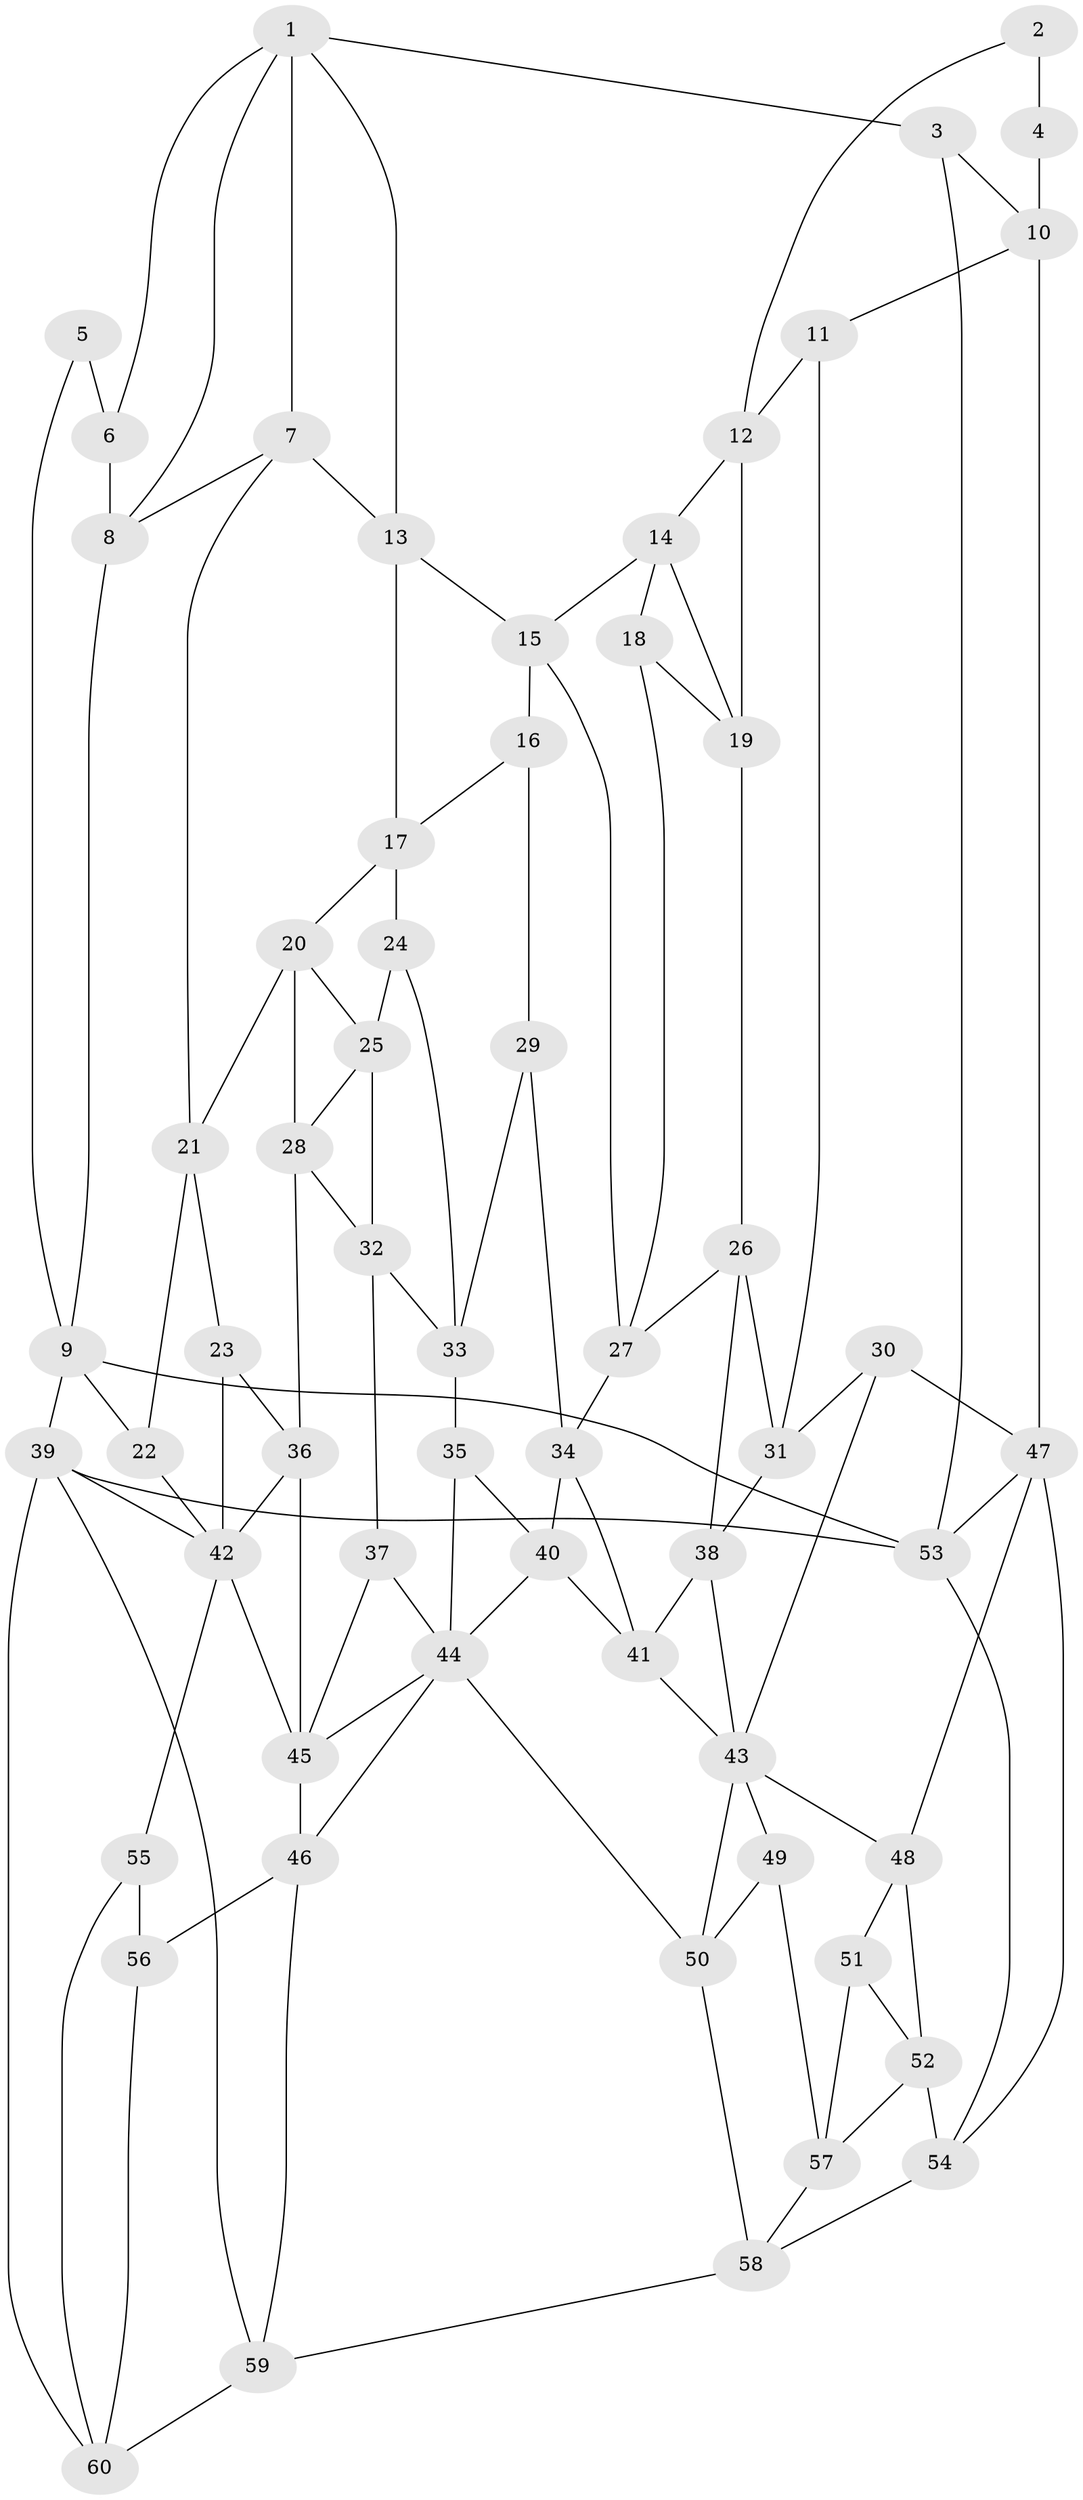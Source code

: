 // original degree distribution, {3: 0.016666666666666666, 5: 0.5333333333333333, 4: 0.23333333333333334, 6: 0.21666666666666667}
// Generated by graph-tools (version 1.1) at 2025/27/03/09/25 03:27:08]
// undirected, 60 vertices, 115 edges
graph export_dot {
graph [start="1"]
  node [color=gray90,style=filled];
  1;
  2;
  3;
  4;
  5;
  6;
  7;
  8;
  9;
  10;
  11;
  12;
  13;
  14;
  15;
  16;
  17;
  18;
  19;
  20;
  21;
  22;
  23;
  24;
  25;
  26;
  27;
  28;
  29;
  30;
  31;
  32;
  33;
  34;
  35;
  36;
  37;
  38;
  39;
  40;
  41;
  42;
  43;
  44;
  45;
  46;
  47;
  48;
  49;
  50;
  51;
  52;
  53;
  54;
  55;
  56;
  57;
  58;
  59;
  60;
  1 -- 3 [weight=1.0];
  1 -- 6 [weight=1.0];
  1 -- 7 [weight=1.0];
  1 -- 8 [weight=1.0];
  1 -- 13 [weight=1.0];
  2 -- 4 [weight=2.0];
  2 -- 12 [weight=1.0];
  3 -- 10 [weight=1.0];
  3 -- 53 [weight=1.0];
  4 -- 10 [weight=1.0];
  5 -- 6 [weight=2.0];
  5 -- 9 [weight=1.0];
  6 -- 8 [weight=1.0];
  7 -- 8 [weight=1.0];
  7 -- 13 [weight=1.0];
  7 -- 21 [weight=1.0];
  8 -- 9 [weight=1.0];
  9 -- 22 [weight=1.0];
  9 -- 39 [weight=1.0];
  9 -- 53 [weight=1.0];
  10 -- 11 [weight=1.0];
  10 -- 47 [weight=1.0];
  11 -- 12 [weight=1.0];
  11 -- 31 [weight=1.0];
  12 -- 14 [weight=1.0];
  12 -- 19 [weight=1.0];
  13 -- 15 [weight=1.0];
  13 -- 17 [weight=1.0];
  14 -- 15 [weight=1.0];
  14 -- 18 [weight=1.0];
  14 -- 19 [weight=1.0];
  15 -- 16 [weight=1.0];
  15 -- 27 [weight=1.0];
  16 -- 17 [weight=1.0];
  16 -- 29 [weight=2.0];
  17 -- 20 [weight=1.0];
  17 -- 24 [weight=1.0];
  18 -- 19 [weight=1.0];
  18 -- 27 [weight=1.0];
  19 -- 26 [weight=1.0];
  20 -- 21 [weight=1.0];
  20 -- 25 [weight=1.0];
  20 -- 28 [weight=1.0];
  21 -- 22 [weight=1.0];
  21 -- 23 [weight=1.0];
  22 -- 42 [weight=1.0];
  23 -- 36 [weight=1.0];
  23 -- 42 [weight=1.0];
  24 -- 25 [weight=1.0];
  24 -- 33 [weight=1.0];
  25 -- 28 [weight=1.0];
  25 -- 32 [weight=1.0];
  26 -- 27 [weight=1.0];
  26 -- 31 [weight=1.0];
  26 -- 38 [weight=1.0];
  27 -- 34 [weight=1.0];
  28 -- 32 [weight=1.0];
  28 -- 36 [weight=1.0];
  29 -- 33 [weight=1.0];
  29 -- 34 [weight=1.0];
  30 -- 31 [weight=1.0];
  30 -- 43 [weight=1.0];
  30 -- 47 [weight=1.0];
  31 -- 38 [weight=1.0];
  32 -- 33 [weight=1.0];
  32 -- 37 [weight=1.0];
  33 -- 35 [weight=1.0];
  34 -- 40 [weight=1.0];
  34 -- 41 [weight=1.0];
  35 -- 40 [weight=1.0];
  35 -- 44 [weight=1.0];
  36 -- 42 [weight=1.0];
  36 -- 45 [weight=1.0];
  37 -- 44 [weight=1.0];
  37 -- 45 [weight=1.0];
  38 -- 41 [weight=1.0];
  38 -- 43 [weight=1.0];
  39 -- 42 [weight=1.0];
  39 -- 53 [weight=1.0];
  39 -- 59 [weight=1.0];
  39 -- 60 [weight=1.0];
  40 -- 41 [weight=1.0];
  40 -- 44 [weight=1.0];
  41 -- 43 [weight=1.0];
  42 -- 45 [weight=1.0];
  42 -- 55 [weight=1.0];
  43 -- 48 [weight=1.0];
  43 -- 49 [weight=1.0];
  43 -- 50 [weight=1.0];
  44 -- 45 [weight=1.0];
  44 -- 46 [weight=1.0];
  44 -- 50 [weight=1.0];
  45 -- 46 [weight=2.0];
  46 -- 56 [weight=1.0];
  46 -- 59 [weight=1.0];
  47 -- 48 [weight=1.0];
  47 -- 53 [weight=2.0];
  47 -- 54 [weight=1.0];
  48 -- 51 [weight=1.0];
  48 -- 52 [weight=1.0];
  49 -- 50 [weight=1.0];
  49 -- 57 [weight=1.0];
  50 -- 58 [weight=1.0];
  51 -- 52 [weight=1.0];
  51 -- 57 [weight=1.0];
  52 -- 54 [weight=1.0];
  52 -- 57 [weight=1.0];
  53 -- 54 [weight=1.0];
  54 -- 58 [weight=1.0];
  55 -- 56 [weight=2.0];
  55 -- 60 [weight=1.0];
  56 -- 60 [weight=1.0];
  57 -- 58 [weight=1.0];
  58 -- 59 [weight=1.0];
  59 -- 60 [weight=1.0];
}
